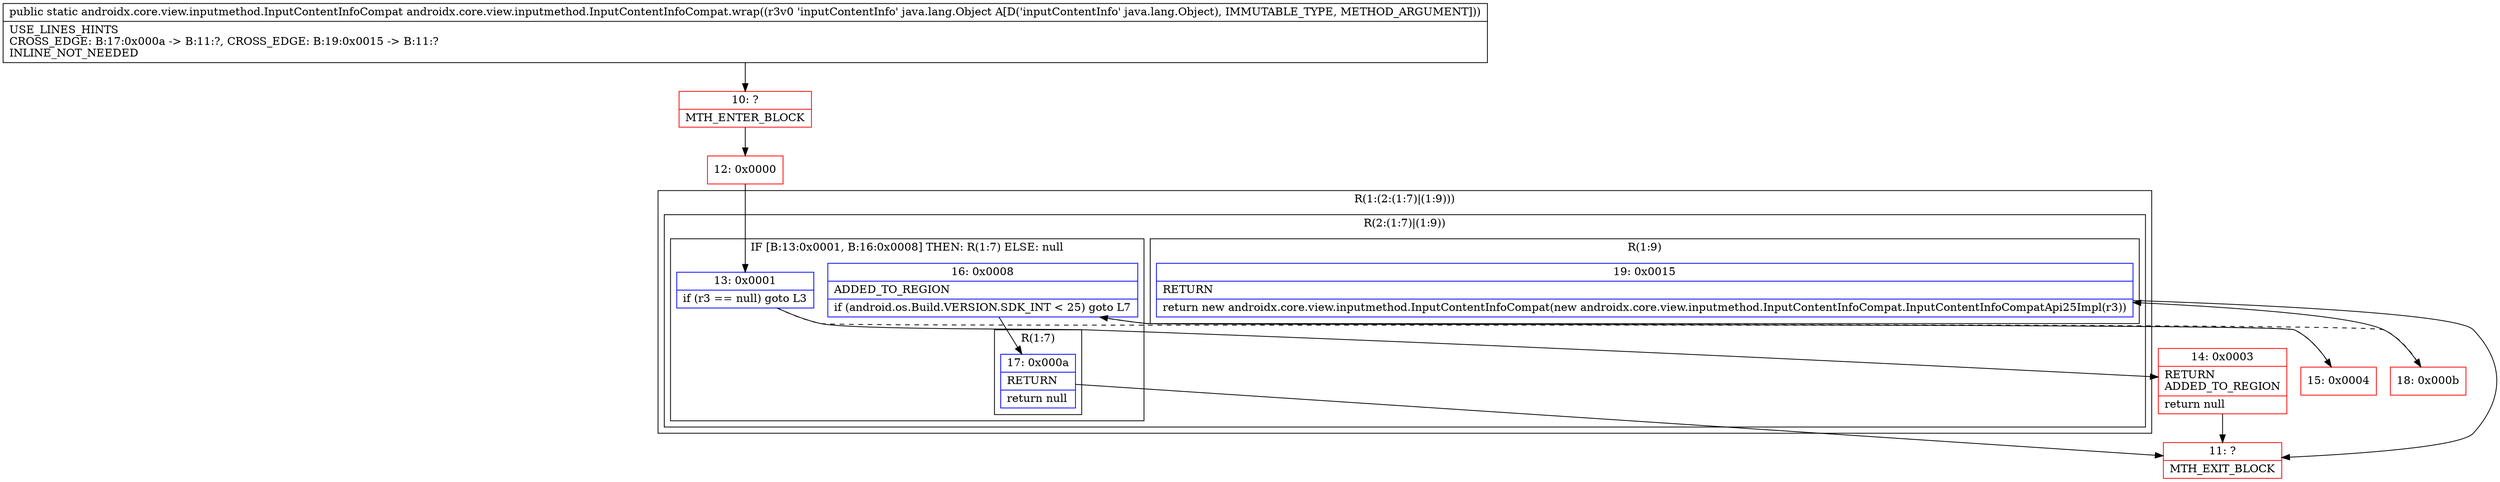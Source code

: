 digraph "CFG forandroidx.core.view.inputmethod.InputContentInfoCompat.wrap(Ljava\/lang\/Object;)Landroidx\/core\/view\/inputmethod\/InputContentInfoCompat;" {
subgraph cluster_Region_420453979 {
label = "R(1:(2:(1:7)|(1:9)))";
node [shape=record,color=blue];
subgraph cluster_Region_277977001 {
label = "R(2:(1:7)|(1:9))";
node [shape=record,color=blue];
subgraph cluster_IfRegion_1920701440 {
label = "IF [B:13:0x0001, B:16:0x0008] THEN: R(1:7) ELSE: null";
node [shape=record,color=blue];
Node_13 [shape=record,label="{13\:\ 0x0001|if (r3 == null) goto L3\l}"];
Node_16 [shape=record,label="{16\:\ 0x0008|ADDED_TO_REGION\l|if (android.os.Build.VERSION.SDK_INT \< 25) goto L7\l}"];
subgraph cluster_Region_2117973362 {
label = "R(1:7)";
node [shape=record,color=blue];
Node_17 [shape=record,label="{17\:\ 0x000a|RETURN\l|return null\l}"];
}
}
subgraph cluster_Region_463802792 {
label = "R(1:9)";
node [shape=record,color=blue];
Node_19 [shape=record,label="{19\:\ 0x0015|RETURN\l|return new androidx.core.view.inputmethod.InputContentInfoCompat(new androidx.core.view.inputmethod.InputContentInfoCompat.InputContentInfoCompatApi25Impl(r3))\l}"];
}
}
}
Node_10 [shape=record,color=red,label="{10\:\ ?|MTH_ENTER_BLOCK\l}"];
Node_12 [shape=record,color=red,label="{12\:\ 0x0000}"];
Node_14 [shape=record,color=red,label="{14\:\ 0x0003|RETURN\lADDED_TO_REGION\l|return null\l}"];
Node_11 [shape=record,color=red,label="{11\:\ ?|MTH_EXIT_BLOCK\l}"];
Node_15 [shape=record,color=red,label="{15\:\ 0x0004}"];
Node_18 [shape=record,color=red,label="{18\:\ 0x000b}"];
MethodNode[shape=record,label="{public static androidx.core.view.inputmethod.InputContentInfoCompat androidx.core.view.inputmethod.InputContentInfoCompat.wrap((r3v0 'inputContentInfo' java.lang.Object A[D('inputContentInfo' java.lang.Object), IMMUTABLE_TYPE, METHOD_ARGUMENT]))  | USE_LINES_HINTS\lCROSS_EDGE: B:17:0x000a \-\> B:11:?, CROSS_EDGE: B:19:0x0015 \-\> B:11:?\lINLINE_NOT_NEEDED\l}"];
MethodNode -> Node_10;Node_13 -> Node_14;
Node_13 -> Node_15[style=dashed];
Node_16 -> Node_17;
Node_16 -> Node_18[style=dashed];
Node_17 -> Node_11;
Node_19 -> Node_11;
Node_10 -> Node_12;
Node_12 -> Node_13;
Node_14 -> Node_11;
Node_15 -> Node_16;
Node_18 -> Node_19;
}

